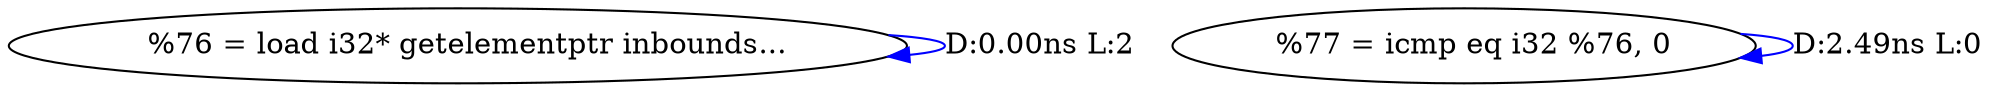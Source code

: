 digraph {
Node0x40d4a40[label="  %76 = load i32* getelementptr inbounds..."];
Node0x40d4a40 -> Node0x40d4a40[label="D:0.00ns L:2",color=blue];
Node0x40d4b20[label="  %77 = icmp eq i32 %76, 0"];
Node0x40d4b20 -> Node0x40d4b20[label="D:2.49ns L:0",color=blue];
}
